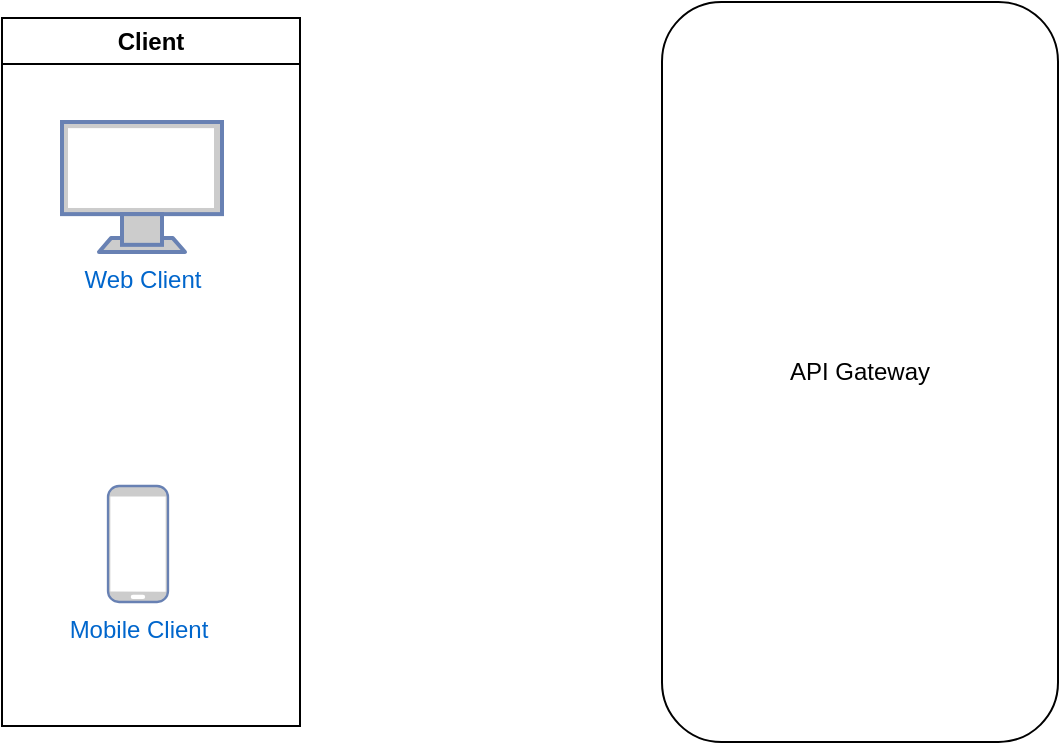 <mxfile version="24.2.1" type="github">
  <diagram name="Page-1" id="SQ36yPEivPyKjH-Gd0Cc">
    <mxGraphModel dx="2509" dy="1351" grid="0" gridSize="10" guides="1" tooltips="1" connect="1" arrows="1" fold="1" page="0" pageScale="1" pageWidth="850" pageHeight="1100" math="0" shadow="0">
      <root>
        <mxCell id="0" />
        <mxCell id="1" parent="0" />
        <mxCell id="juykZ2eM-gI_hSxwcKjR-3" value="Web Client" style="fontColor=#0066CC;verticalAlign=top;verticalLabelPosition=bottom;labelPosition=center;align=center;html=1;outlineConnect=0;fillColor=#CCCCCC;strokeColor=#6881B3;gradientColor=none;gradientDirection=north;strokeWidth=2;shape=mxgraph.networks.monitor;" vertex="1" parent="1">
          <mxGeometry x="-415" y="17" width="80" height="65" as="geometry" />
        </mxCell>
        <mxCell id="juykZ2eM-gI_hSxwcKjR-4" value="Mobile Client" style="fontColor=#0066CC;verticalAlign=top;verticalLabelPosition=bottom;labelPosition=center;align=center;html=1;outlineConnect=0;fillColor=#CCCCCC;strokeColor=#6881B3;gradientColor=none;gradientDirection=north;strokeWidth=2;shape=mxgraph.networks.mobile;" vertex="1" parent="1">
          <mxGeometry x="-392" y="199" width="30" height="58" as="geometry" />
        </mxCell>
        <mxCell id="juykZ2eM-gI_hSxwcKjR-5" value="Client" style="swimlane;whiteSpace=wrap;html=1;" vertex="1" parent="1">
          <mxGeometry x="-445" y="-35" width="149" height="354" as="geometry" />
        </mxCell>
        <mxCell id="juykZ2eM-gI_hSxwcKjR-7" value="API Gateway" style="rounded=1;whiteSpace=wrap;html=1;" vertex="1" parent="1">
          <mxGeometry x="-115" y="-43" width="198" height="370" as="geometry" />
        </mxCell>
      </root>
    </mxGraphModel>
  </diagram>
</mxfile>
